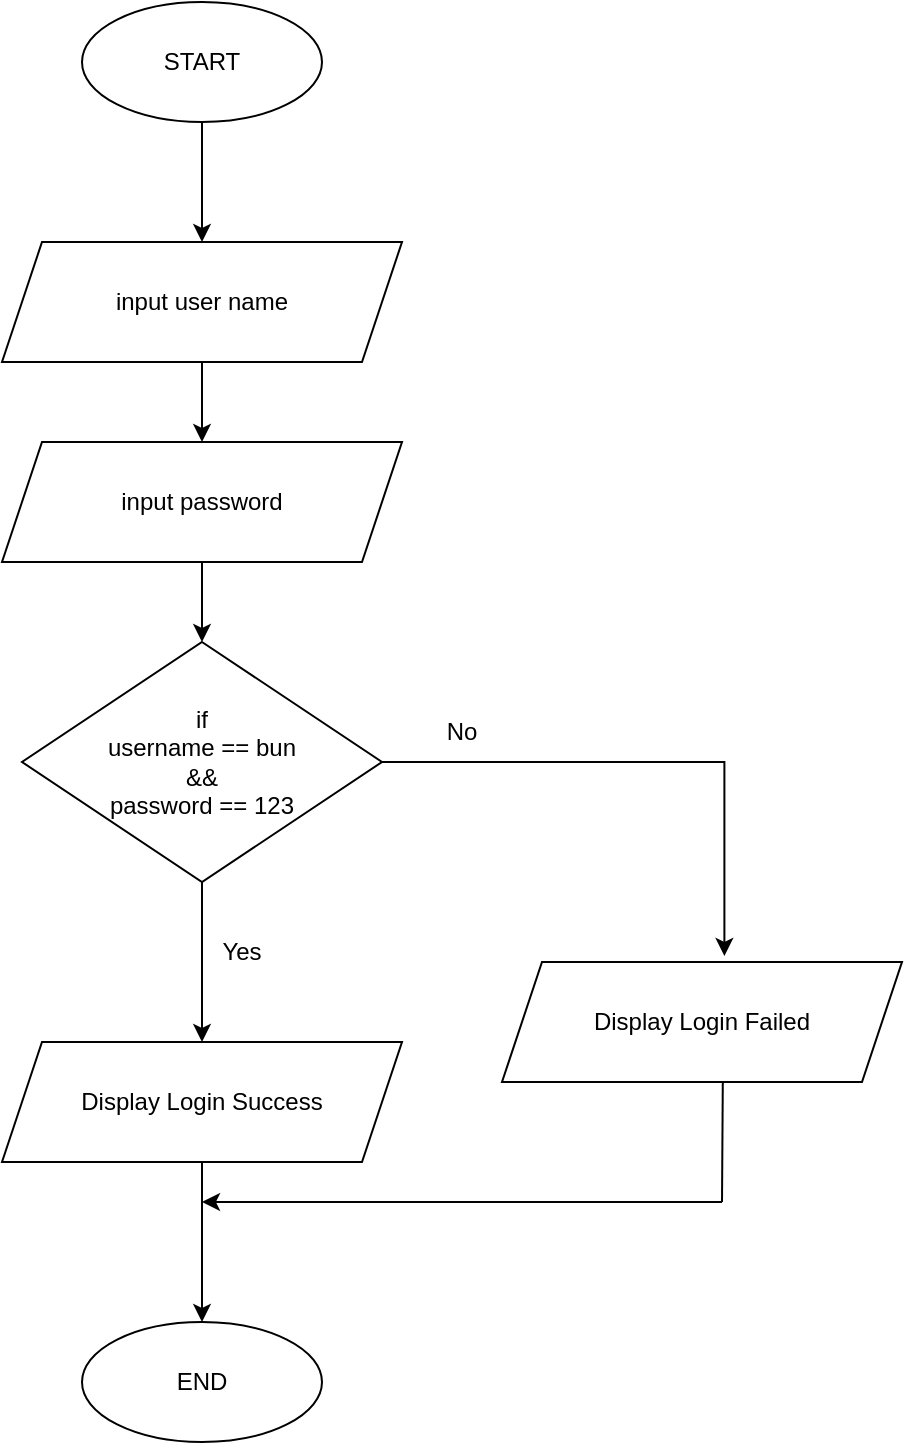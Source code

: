 <mxfile version="22.0.4" type="github">
  <diagram name="Page-1" id="H8Xn_PMj3qC1TuvSZB1Z">
    <mxGraphModel dx="1050" dy="587" grid="1" gridSize="10" guides="1" tooltips="1" connect="1" arrows="1" fold="1" page="1" pageScale="1" pageWidth="827" pageHeight="1169" math="0" shadow="0">
      <root>
        <mxCell id="0" />
        <mxCell id="1" parent="0" />
        <mxCell id="NL-dr76TOyOhPj2wEE8a-4" style="edgeStyle=orthogonalEdgeStyle;rounded=0;orthogonalLoop=1;jettySize=auto;html=1;entryX=0.5;entryY=0;entryDx=0;entryDy=0;" edge="1" parent="1" source="NL-dr76TOyOhPj2wEE8a-1" target="NL-dr76TOyOhPj2wEE8a-2">
          <mxGeometry relative="1" as="geometry" />
        </mxCell>
        <mxCell id="NL-dr76TOyOhPj2wEE8a-1" value="START" style="ellipse;whiteSpace=wrap;html=1;" vertex="1" parent="1">
          <mxGeometry x="360" y="40" width="120" height="60" as="geometry" />
        </mxCell>
        <mxCell id="NL-dr76TOyOhPj2wEE8a-5" style="edgeStyle=orthogonalEdgeStyle;rounded=0;orthogonalLoop=1;jettySize=auto;html=1;exitX=0.5;exitY=1;exitDx=0;exitDy=0;entryX=0.5;entryY=0;entryDx=0;entryDy=0;" edge="1" parent="1" source="NL-dr76TOyOhPj2wEE8a-2" target="NL-dr76TOyOhPj2wEE8a-3">
          <mxGeometry relative="1" as="geometry" />
        </mxCell>
        <mxCell id="NL-dr76TOyOhPj2wEE8a-2" value="input user name" style="shape=parallelogram;perimeter=parallelogramPerimeter;whiteSpace=wrap;html=1;fixedSize=1;" vertex="1" parent="1">
          <mxGeometry x="320" y="160" width="200" height="60" as="geometry" />
        </mxCell>
        <mxCell id="NL-dr76TOyOhPj2wEE8a-11" style="edgeStyle=orthogonalEdgeStyle;rounded=0;orthogonalLoop=1;jettySize=auto;html=1;exitX=0.5;exitY=1;exitDx=0;exitDy=0;entryX=0.5;entryY=0;entryDx=0;entryDy=0;" edge="1" parent="1" source="NL-dr76TOyOhPj2wEE8a-3" target="NL-dr76TOyOhPj2wEE8a-6">
          <mxGeometry relative="1" as="geometry" />
        </mxCell>
        <mxCell id="NL-dr76TOyOhPj2wEE8a-3" value="input password" style="shape=parallelogram;perimeter=parallelogramPerimeter;whiteSpace=wrap;html=1;fixedSize=1;" vertex="1" parent="1">
          <mxGeometry x="320" y="260" width="200" height="60" as="geometry" />
        </mxCell>
        <mxCell id="NL-dr76TOyOhPj2wEE8a-7" style="edgeStyle=orthogonalEdgeStyle;rounded=0;orthogonalLoop=1;jettySize=auto;html=1;entryX=0.5;entryY=0;entryDx=0;entryDy=0;" edge="1" parent="1" source="NL-dr76TOyOhPj2wEE8a-6" target="NL-dr76TOyOhPj2wEE8a-8">
          <mxGeometry relative="1" as="geometry">
            <mxPoint x="420" y="520" as="targetPoint" />
          </mxGeometry>
        </mxCell>
        <mxCell id="NL-dr76TOyOhPj2wEE8a-13" style="edgeStyle=orthogonalEdgeStyle;rounded=0;orthogonalLoop=1;jettySize=auto;html=1;entryX=0.556;entryY=-0.05;entryDx=0;entryDy=0;entryPerimeter=0;" edge="1" parent="1" source="NL-dr76TOyOhPj2wEE8a-6" target="NL-dr76TOyOhPj2wEE8a-12">
          <mxGeometry relative="1" as="geometry">
            <mxPoint x="680" y="420" as="targetPoint" />
          </mxGeometry>
        </mxCell>
        <mxCell id="NL-dr76TOyOhPj2wEE8a-6" value="if&lt;br&gt;username == bun&lt;br&gt;&amp;amp;&amp;amp;&lt;br&gt;password == 123" style="rhombus;whiteSpace=wrap;html=1;" vertex="1" parent="1">
          <mxGeometry x="330" y="360" width="180" height="120" as="geometry" />
        </mxCell>
        <mxCell id="NL-dr76TOyOhPj2wEE8a-10" style="edgeStyle=orthogonalEdgeStyle;rounded=0;orthogonalLoop=1;jettySize=auto;html=1;exitX=0.5;exitY=1;exitDx=0;exitDy=0;entryX=0.5;entryY=0;entryDx=0;entryDy=0;" edge="1" parent="1" source="NL-dr76TOyOhPj2wEE8a-8" target="NL-dr76TOyOhPj2wEE8a-9">
          <mxGeometry relative="1" as="geometry" />
        </mxCell>
        <mxCell id="NL-dr76TOyOhPj2wEE8a-8" value="Display Login Success" style="shape=parallelogram;perimeter=parallelogramPerimeter;whiteSpace=wrap;html=1;fixedSize=1;" vertex="1" parent="1">
          <mxGeometry x="320" y="560" width="200" height="60" as="geometry" />
        </mxCell>
        <mxCell id="NL-dr76TOyOhPj2wEE8a-9" value="END" style="ellipse;whiteSpace=wrap;html=1;" vertex="1" parent="1">
          <mxGeometry x="360" y="700" width="120" height="60" as="geometry" />
        </mxCell>
        <mxCell id="NL-dr76TOyOhPj2wEE8a-12" value="Display Login Failed" style="shape=parallelogram;perimeter=parallelogramPerimeter;whiteSpace=wrap;html=1;fixedSize=1;" vertex="1" parent="1">
          <mxGeometry x="570" y="520" width="200" height="60" as="geometry" />
        </mxCell>
        <mxCell id="NL-dr76TOyOhPj2wEE8a-16" value="" style="endArrow=classic;html=1;rounded=0;" edge="1" parent="1">
          <mxGeometry width="50" height="50" relative="1" as="geometry">
            <mxPoint x="680" y="640" as="sourcePoint" />
            <mxPoint x="420" y="640" as="targetPoint" />
          </mxGeometry>
        </mxCell>
        <mxCell id="NL-dr76TOyOhPj2wEE8a-17" value="" style="endArrow=none;html=1;rounded=0;entryX=0.552;entryY=1.003;entryDx=0;entryDy=0;entryPerimeter=0;" edge="1" parent="1" target="NL-dr76TOyOhPj2wEE8a-12">
          <mxGeometry width="50" height="50" relative="1" as="geometry">
            <mxPoint x="680" y="640" as="sourcePoint" />
            <mxPoint x="440" y="480" as="targetPoint" />
          </mxGeometry>
        </mxCell>
        <mxCell id="NL-dr76TOyOhPj2wEE8a-19" value="No" style="text;html=1;strokeColor=none;fillColor=none;align=center;verticalAlign=middle;whiteSpace=wrap;rounded=0;" vertex="1" parent="1">
          <mxGeometry x="520" y="390" width="60" height="30" as="geometry" />
        </mxCell>
        <mxCell id="NL-dr76TOyOhPj2wEE8a-20" value="Yes" style="text;html=1;strokeColor=none;fillColor=none;align=center;verticalAlign=middle;whiteSpace=wrap;rounded=0;" vertex="1" parent="1">
          <mxGeometry x="410" y="500" width="60" height="30" as="geometry" />
        </mxCell>
      </root>
    </mxGraphModel>
  </diagram>
</mxfile>
